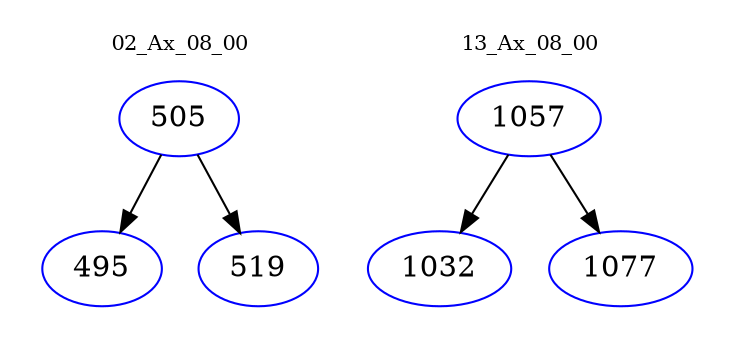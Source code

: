 digraph{
subgraph cluster_0 {
color = white
label = "02_Ax_08_00";
fontsize=10;
T0_505 [label="505", color="blue"]
T0_505 -> T0_495 [color="black"]
T0_495 [label="495", color="blue"]
T0_505 -> T0_519 [color="black"]
T0_519 [label="519", color="blue"]
}
subgraph cluster_1 {
color = white
label = "13_Ax_08_00";
fontsize=10;
T1_1057 [label="1057", color="blue"]
T1_1057 -> T1_1032 [color="black"]
T1_1032 [label="1032", color="blue"]
T1_1057 -> T1_1077 [color="black"]
T1_1077 [label="1077", color="blue"]
}
}
